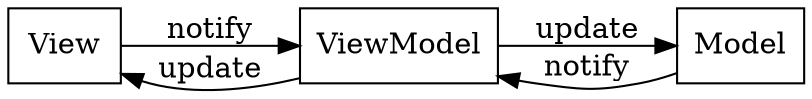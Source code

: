 digraph G{
	rankdir=LR;
	View [shape=box];
	ViewModel [shape=box];
	Model [shape=box];
	View -> ViewModel[label=notify];
	ViewModel -> View[label=update];
	Model -> ViewModel[label=notify];
	ViewModel -> Model[label=update];
}